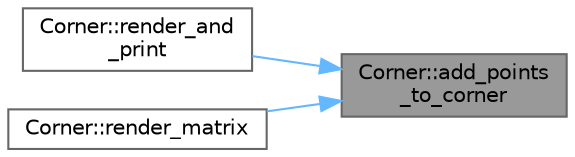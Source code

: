 digraph "Corner::add_points_to_corner"
{
 // LATEX_PDF_SIZE
  bgcolor="transparent";
  edge [fontname=Helvetica,fontsize=10,labelfontname=Helvetica,labelfontsize=10];
  node [fontname=Helvetica,fontsize=10,shape=box,height=0.2,width=0.4];
  rankdir="RL";
  Node1 [label="Corner::add_points\l_to_corner",height=0.2,width=0.4,color="gray40", fillcolor="grey60", style="filled", fontcolor="black",tooltip=" "];
  Node1 -> Node2 [dir="back",color="steelblue1",style="solid"];
  Node2 [label="Corner::render_and\l_print",height=0.2,width=0.4,color="grey40", fillcolor="white", style="filled",URL="$class_corner.html#a33a579dcaf0fb62d6406777a693eb0e6",tooltip=" "];
  Node1 -> Node3 [dir="back",color="steelblue1",style="solid"];
  Node3 [label="Corner::render_matrix",height=0.2,width=0.4,color="grey40", fillcolor="white", style="filled",URL="$class_corner.html#a989625b522a12a50e9570a5521f3aafc",tooltip=" "];
}
